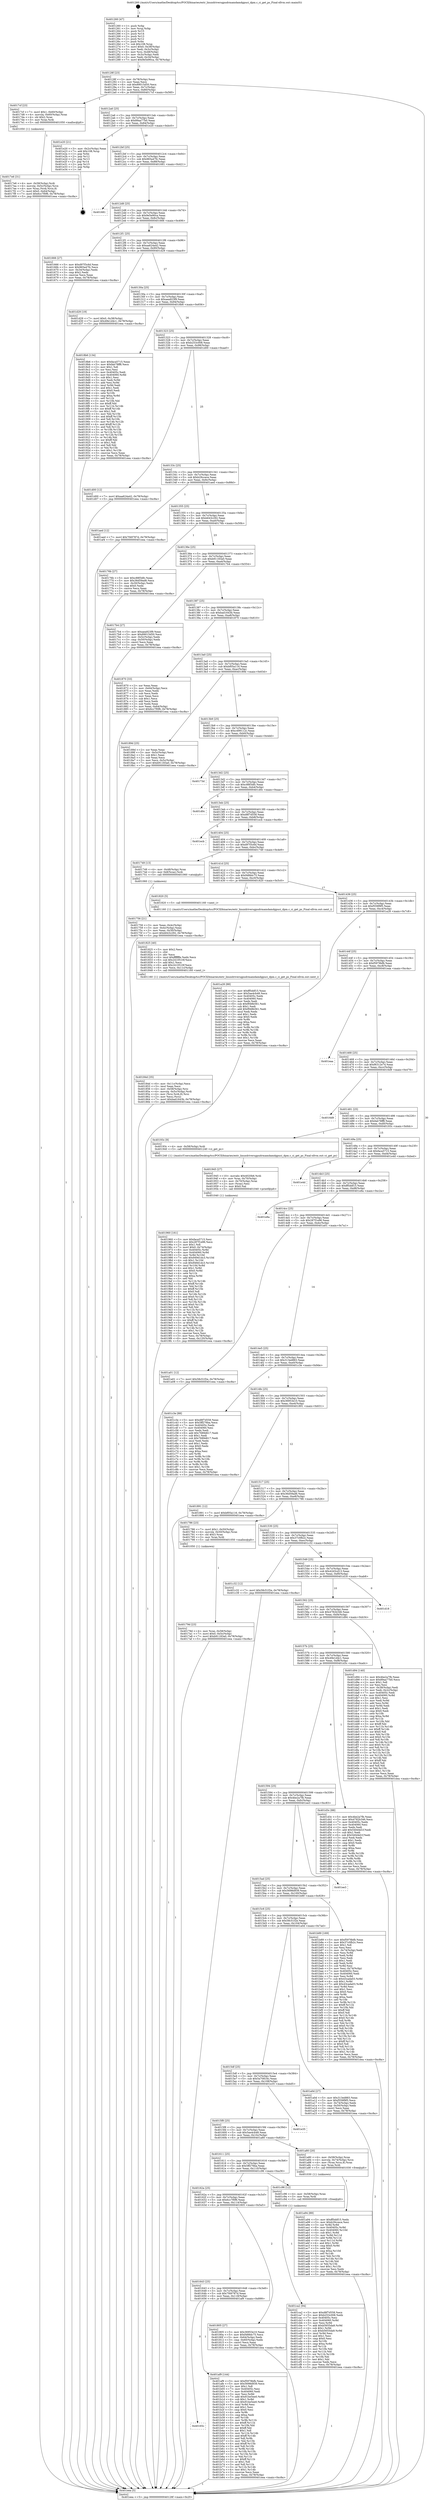 digraph "0x401260" {
  label = "0x401260 (/mnt/c/Users/mathe/Desktop/tcc/POCII/binaries/extr_linuxdriversgpudrmamdamdgpuci_dpm.c_ci_get_ps_Final-ollvm.out::main(0))"
  labelloc = "t"
  node[shape=record]

  Entry [label="",width=0.3,height=0.3,shape=circle,fillcolor=black,style=filled]
  "0x40128f" [label="{
     0x40128f [23]\l
     | [instrs]\l
     &nbsp;&nbsp;0x40128f \<+3\>: mov -0x78(%rbp),%eax\l
     &nbsp;&nbsp;0x401292 \<+2\>: mov %eax,%ecx\l
     &nbsp;&nbsp;0x401294 \<+6\>: sub $0x89015d50,%ecx\l
     &nbsp;&nbsp;0x40129a \<+3\>: mov %eax,-0x7c(%rbp)\l
     &nbsp;&nbsp;0x40129d \<+3\>: mov %ecx,-0x80(%rbp)\l
     &nbsp;&nbsp;0x4012a0 \<+6\>: je 00000000004017cf \<main+0x56f\>\l
  }"]
  "0x4017cf" [label="{
     0x4017cf [23]\l
     | [instrs]\l
     &nbsp;&nbsp;0x4017cf \<+7\>: movl $0x1,-0x60(%rbp)\l
     &nbsp;&nbsp;0x4017d6 \<+4\>: movslq -0x60(%rbp),%rax\l
     &nbsp;&nbsp;0x4017da \<+4\>: shl $0x2,%rax\l
     &nbsp;&nbsp;0x4017de \<+3\>: mov %rax,%rdi\l
     &nbsp;&nbsp;0x4017e1 \<+5\>: call 0000000000401050 \<malloc@plt\>\l
     | [calls]\l
     &nbsp;&nbsp;0x401050 \{1\} (unknown)\l
  }"]
  "0x4012a6" [label="{
     0x4012a6 [25]\l
     | [instrs]\l
     &nbsp;&nbsp;0x4012a6 \<+5\>: jmp 00000000004012ab \<main+0x4b\>\l
     &nbsp;&nbsp;0x4012ab \<+3\>: mov -0x7c(%rbp),%eax\l
     &nbsp;&nbsp;0x4012ae \<+5\>: sub $0x89aa77b0,%eax\l
     &nbsp;&nbsp;0x4012b3 \<+6\>: mov %eax,-0x84(%rbp)\l
     &nbsp;&nbsp;0x4012b9 \<+6\>: je 0000000000401e20 \<main+0xbc0\>\l
  }"]
  Exit [label="",width=0.3,height=0.3,shape=circle,fillcolor=black,style=filled,peripheries=2]
  "0x401e20" [label="{
     0x401e20 [21]\l
     | [instrs]\l
     &nbsp;&nbsp;0x401e20 \<+3\>: mov -0x2c(%rbp),%eax\l
     &nbsp;&nbsp;0x401e23 \<+7\>: add $0x108,%rsp\l
     &nbsp;&nbsp;0x401e2a \<+1\>: pop %rbx\l
     &nbsp;&nbsp;0x401e2b \<+2\>: pop %r12\l
     &nbsp;&nbsp;0x401e2d \<+2\>: pop %r13\l
     &nbsp;&nbsp;0x401e2f \<+2\>: pop %r14\l
     &nbsp;&nbsp;0x401e31 \<+2\>: pop %r15\l
     &nbsp;&nbsp;0x401e33 \<+1\>: pop %rbp\l
     &nbsp;&nbsp;0x401e34 \<+1\>: ret\l
  }"]
  "0x4012bf" [label="{
     0x4012bf [25]\l
     | [instrs]\l
     &nbsp;&nbsp;0x4012bf \<+5\>: jmp 00000000004012c4 \<main+0x64\>\l
     &nbsp;&nbsp;0x4012c4 \<+3\>: mov -0x7c(%rbp),%eax\l
     &nbsp;&nbsp;0x4012c7 \<+5\>: sub $0x965a47fc,%eax\l
     &nbsp;&nbsp;0x4012cc \<+6\>: mov %eax,-0x88(%rbp)\l
     &nbsp;&nbsp;0x4012d2 \<+6\>: je 0000000000401681 \<main+0x421\>\l
  }"]
  "0x401ca2" [label="{
     0x401ca2 [94]\l
     | [instrs]\l
     &nbsp;&nbsp;0x401ca2 \<+5\>: mov $0xd8f7d558,%ecx\l
     &nbsp;&nbsp;0x401ca7 \<+5\>: mov $0xb253c008,%edx\l
     &nbsp;&nbsp;0x401cac \<+7\>: mov 0x40405c,%esi\l
     &nbsp;&nbsp;0x401cb3 \<+8\>: mov 0x404060,%r8d\l
     &nbsp;&nbsp;0x401cbb \<+3\>: mov %esi,%r9d\l
     &nbsp;&nbsp;0x401cbe \<+7\>: add $0xb5655da9,%r9d\l
     &nbsp;&nbsp;0x401cc5 \<+4\>: sub $0x1,%r9d\l
     &nbsp;&nbsp;0x401cc9 \<+7\>: sub $0xb5655da9,%r9d\l
     &nbsp;&nbsp;0x401cd0 \<+4\>: imul %r9d,%esi\l
     &nbsp;&nbsp;0x401cd4 \<+3\>: and $0x1,%esi\l
     &nbsp;&nbsp;0x401cd7 \<+3\>: cmp $0x0,%esi\l
     &nbsp;&nbsp;0x401cda \<+4\>: sete %r10b\l
     &nbsp;&nbsp;0x401cde \<+4\>: cmp $0xa,%r8d\l
     &nbsp;&nbsp;0x401ce2 \<+4\>: setl %r11b\l
     &nbsp;&nbsp;0x401ce6 \<+3\>: mov %r10b,%bl\l
     &nbsp;&nbsp;0x401ce9 \<+3\>: and %r11b,%bl\l
     &nbsp;&nbsp;0x401cec \<+3\>: xor %r11b,%r10b\l
     &nbsp;&nbsp;0x401cef \<+3\>: or %r10b,%bl\l
     &nbsp;&nbsp;0x401cf2 \<+3\>: test $0x1,%bl\l
     &nbsp;&nbsp;0x401cf5 \<+3\>: cmovne %edx,%ecx\l
     &nbsp;&nbsp;0x401cf8 \<+3\>: mov %ecx,-0x78(%rbp)\l
     &nbsp;&nbsp;0x401cfb \<+5\>: jmp 0000000000401eea \<main+0xc8a\>\l
  }"]
  "0x401681" [label="{
     0x401681\l
  }", style=dashed]
  "0x4012d8" [label="{
     0x4012d8 [25]\l
     | [instrs]\l
     &nbsp;&nbsp;0x4012d8 \<+5\>: jmp 00000000004012dd \<main+0x7d\>\l
     &nbsp;&nbsp;0x4012dd \<+3\>: mov -0x7c(%rbp),%eax\l
     &nbsp;&nbsp;0x4012e0 \<+5\>: sub $0x9e5e90ca,%eax\l
     &nbsp;&nbsp;0x4012e5 \<+6\>: mov %eax,-0x8c(%rbp)\l
     &nbsp;&nbsp;0x4012eb \<+6\>: je 0000000000401666 \<main+0x406\>\l
  }"]
  "0x40165c" [label="{
     0x40165c\l
  }", style=dashed]
  "0x401666" [label="{
     0x401666 [27]\l
     | [instrs]\l
     &nbsp;&nbsp;0x401666 \<+5\>: mov $0xd97f3c6d,%eax\l
     &nbsp;&nbsp;0x40166b \<+5\>: mov $0x965a47fc,%ecx\l
     &nbsp;&nbsp;0x401670 \<+3\>: mov -0x34(%rbp),%edx\l
     &nbsp;&nbsp;0x401673 \<+3\>: cmp $0x2,%edx\l
     &nbsp;&nbsp;0x401676 \<+3\>: cmovne %ecx,%eax\l
     &nbsp;&nbsp;0x401679 \<+3\>: mov %eax,-0x78(%rbp)\l
     &nbsp;&nbsp;0x40167c \<+5\>: jmp 0000000000401eea \<main+0xc8a\>\l
  }"]
  "0x4012f1" [label="{
     0x4012f1 [25]\l
     | [instrs]\l
     &nbsp;&nbsp;0x4012f1 \<+5\>: jmp 00000000004012f6 \<main+0x96\>\l
     &nbsp;&nbsp;0x4012f6 \<+3\>: mov -0x7c(%rbp),%eax\l
     &nbsp;&nbsp;0x4012f9 \<+5\>: sub $0xaa624a42,%eax\l
     &nbsp;&nbsp;0x4012fe \<+6\>: mov %eax,-0x90(%rbp)\l
     &nbsp;&nbsp;0x401304 \<+6\>: je 0000000000401d29 \<main+0xac9\>\l
  }"]
  "0x401eea" [label="{
     0x401eea [5]\l
     | [instrs]\l
     &nbsp;&nbsp;0x401eea \<+5\>: jmp 000000000040128f \<main+0x2f\>\l
  }"]
  "0x401260" [label="{
     0x401260 [47]\l
     | [instrs]\l
     &nbsp;&nbsp;0x401260 \<+1\>: push %rbp\l
     &nbsp;&nbsp;0x401261 \<+3\>: mov %rsp,%rbp\l
     &nbsp;&nbsp;0x401264 \<+2\>: push %r15\l
     &nbsp;&nbsp;0x401266 \<+2\>: push %r14\l
     &nbsp;&nbsp;0x401268 \<+2\>: push %r13\l
     &nbsp;&nbsp;0x40126a \<+2\>: push %r12\l
     &nbsp;&nbsp;0x40126c \<+1\>: push %rbx\l
     &nbsp;&nbsp;0x40126d \<+7\>: sub $0x108,%rsp\l
     &nbsp;&nbsp;0x401274 \<+7\>: movl $0x0,-0x38(%rbp)\l
     &nbsp;&nbsp;0x40127b \<+3\>: mov %edi,-0x3c(%rbp)\l
     &nbsp;&nbsp;0x40127e \<+4\>: mov %rsi,-0x48(%rbp)\l
     &nbsp;&nbsp;0x401282 \<+3\>: mov -0x3c(%rbp),%edi\l
     &nbsp;&nbsp;0x401285 \<+3\>: mov %edi,-0x34(%rbp)\l
     &nbsp;&nbsp;0x401288 \<+7\>: movl $0x9e5e90ca,-0x78(%rbp)\l
  }"]
  "0x401af9" [label="{
     0x401af9 [144]\l
     | [instrs]\l
     &nbsp;&nbsp;0x401af9 \<+5\>: mov $0xf5978bfb,%eax\l
     &nbsp;&nbsp;0x401afe \<+5\>: mov $0x5698d939,%ecx\l
     &nbsp;&nbsp;0x401b03 \<+2\>: mov $0x1,%dl\l
     &nbsp;&nbsp;0x401b05 \<+7\>: mov 0x40405c,%esi\l
     &nbsp;&nbsp;0x401b0c \<+7\>: mov 0x404060,%edi\l
     &nbsp;&nbsp;0x401b13 \<+3\>: mov %esi,%r8d\l
     &nbsp;&nbsp;0x401b16 \<+7\>: add $0x91be5ee0,%r8d\l
     &nbsp;&nbsp;0x401b1d \<+4\>: sub $0x1,%r8d\l
     &nbsp;&nbsp;0x401b21 \<+7\>: sub $0x91be5ee0,%r8d\l
     &nbsp;&nbsp;0x401b28 \<+4\>: imul %r8d,%esi\l
     &nbsp;&nbsp;0x401b2c \<+3\>: and $0x1,%esi\l
     &nbsp;&nbsp;0x401b2f \<+3\>: cmp $0x0,%esi\l
     &nbsp;&nbsp;0x401b32 \<+4\>: sete %r9b\l
     &nbsp;&nbsp;0x401b36 \<+3\>: cmp $0xa,%edi\l
     &nbsp;&nbsp;0x401b39 \<+4\>: setl %r10b\l
     &nbsp;&nbsp;0x401b3d \<+3\>: mov %r9b,%r11b\l
     &nbsp;&nbsp;0x401b40 \<+4\>: xor $0xff,%r11b\l
     &nbsp;&nbsp;0x401b44 \<+3\>: mov %r10b,%bl\l
     &nbsp;&nbsp;0x401b47 \<+3\>: xor $0xff,%bl\l
     &nbsp;&nbsp;0x401b4a \<+3\>: xor $0x1,%dl\l
     &nbsp;&nbsp;0x401b4d \<+3\>: mov %r11b,%r14b\l
     &nbsp;&nbsp;0x401b50 \<+4\>: and $0xff,%r14b\l
     &nbsp;&nbsp;0x401b54 \<+3\>: and %dl,%r9b\l
     &nbsp;&nbsp;0x401b57 \<+3\>: mov %bl,%r15b\l
     &nbsp;&nbsp;0x401b5a \<+4\>: and $0xff,%r15b\l
     &nbsp;&nbsp;0x401b5e \<+3\>: and %dl,%r10b\l
     &nbsp;&nbsp;0x401b61 \<+3\>: or %r9b,%r14b\l
     &nbsp;&nbsp;0x401b64 \<+3\>: or %r10b,%r15b\l
     &nbsp;&nbsp;0x401b67 \<+3\>: xor %r15b,%r14b\l
     &nbsp;&nbsp;0x401b6a \<+3\>: or %bl,%r11b\l
     &nbsp;&nbsp;0x401b6d \<+4\>: xor $0xff,%r11b\l
     &nbsp;&nbsp;0x401b71 \<+3\>: or $0x1,%dl\l
     &nbsp;&nbsp;0x401b74 \<+3\>: and %dl,%r11b\l
     &nbsp;&nbsp;0x401b77 \<+3\>: or %r11b,%r14b\l
     &nbsp;&nbsp;0x401b7a \<+4\>: test $0x1,%r14b\l
     &nbsp;&nbsp;0x401b7e \<+3\>: cmovne %ecx,%eax\l
     &nbsp;&nbsp;0x401b81 \<+3\>: mov %eax,-0x78(%rbp)\l
     &nbsp;&nbsp;0x401b84 \<+5\>: jmp 0000000000401eea \<main+0xc8a\>\l
  }"]
  "0x401d29" [label="{
     0x401d29 [19]\l
     | [instrs]\l
     &nbsp;&nbsp;0x401d29 \<+7\>: movl $0x0,-0x38(%rbp)\l
     &nbsp;&nbsp;0x401d30 \<+7\>: movl $0x49e1d4c1,-0x78(%rbp)\l
     &nbsp;&nbsp;0x401d37 \<+5\>: jmp 0000000000401eea \<main+0xc8a\>\l
  }"]
  "0x40130a" [label="{
     0x40130a [25]\l
     | [instrs]\l
     &nbsp;&nbsp;0x40130a \<+5\>: jmp 000000000040130f \<main+0xaf\>\l
     &nbsp;&nbsp;0x40130f \<+3\>: mov -0x7c(%rbp),%eax\l
     &nbsp;&nbsp;0x401312 \<+5\>: sub $0xaea923f9,%eax\l
     &nbsp;&nbsp;0x401317 \<+6\>: mov %eax,-0x94(%rbp)\l
     &nbsp;&nbsp;0x40131d \<+6\>: je 00000000004018b6 \<main+0x656\>\l
  }"]
  "0x401a94" [label="{
     0x401a94 [89]\l
     | [instrs]\l
     &nbsp;&nbsp;0x401a94 \<+5\>: mov $0xff5ddf15,%edx\l
     &nbsp;&nbsp;0x401a99 \<+5\>: mov $0xb29ccece,%esi\l
     &nbsp;&nbsp;0x401a9e \<+3\>: xor %r8d,%r8d\l
     &nbsp;&nbsp;0x401aa1 \<+8\>: mov 0x40405c,%r9d\l
     &nbsp;&nbsp;0x401aa9 \<+8\>: mov 0x404060,%r10d\l
     &nbsp;&nbsp;0x401ab1 \<+4\>: sub $0x1,%r8d\l
     &nbsp;&nbsp;0x401ab5 \<+3\>: mov %r9d,%r11d\l
     &nbsp;&nbsp;0x401ab8 \<+3\>: add %r8d,%r11d\l
     &nbsp;&nbsp;0x401abb \<+4\>: imul %r11d,%r9d\l
     &nbsp;&nbsp;0x401abf \<+4\>: and $0x1,%r9d\l
     &nbsp;&nbsp;0x401ac3 \<+4\>: cmp $0x0,%r9d\l
     &nbsp;&nbsp;0x401ac7 \<+3\>: sete %bl\l
     &nbsp;&nbsp;0x401aca \<+4\>: cmp $0xa,%r10d\l
     &nbsp;&nbsp;0x401ace \<+4\>: setl %r14b\l
     &nbsp;&nbsp;0x401ad2 \<+3\>: mov %bl,%r15b\l
     &nbsp;&nbsp;0x401ad5 \<+3\>: and %r14b,%r15b\l
     &nbsp;&nbsp;0x401ad8 \<+3\>: xor %r14b,%bl\l
     &nbsp;&nbsp;0x401adb \<+3\>: or %bl,%r15b\l
     &nbsp;&nbsp;0x401ade \<+4\>: test $0x1,%r15b\l
     &nbsp;&nbsp;0x401ae2 \<+3\>: cmovne %esi,%edx\l
     &nbsp;&nbsp;0x401ae5 \<+3\>: mov %edx,-0x78(%rbp)\l
     &nbsp;&nbsp;0x401ae8 \<+5\>: jmp 0000000000401eea \<main+0xc8a\>\l
  }"]
  "0x4018b6" [label="{
     0x4018b6 [134]\l
     | [instrs]\l
     &nbsp;&nbsp;0x4018b6 \<+5\>: mov $0xfaca5715,%eax\l
     &nbsp;&nbsp;0x4018bb \<+5\>: mov $0xfab78ff8,%ecx\l
     &nbsp;&nbsp;0x4018c0 \<+2\>: mov $0x1,%dl\l
     &nbsp;&nbsp;0x4018c2 \<+2\>: xor %esi,%esi\l
     &nbsp;&nbsp;0x4018c4 \<+7\>: mov 0x40405c,%edi\l
     &nbsp;&nbsp;0x4018cb \<+8\>: mov 0x404060,%r8d\l
     &nbsp;&nbsp;0x4018d3 \<+3\>: sub $0x1,%esi\l
     &nbsp;&nbsp;0x4018d6 \<+3\>: mov %edi,%r9d\l
     &nbsp;&nbsp;0x4018d9 \<+3\>: add %esi,%r9d\l
     &nbsp;&nbsp;0x4018dc \<+4\>: imul %r9d,%edi\l
     &nbsp;&nbsp;0x4018e0 \<+3\>: and $0x1,%edi\l
     &nbsp;&nbsp;0x4018e3 \<+3\>: cmp $0x0,%edi\l
     &nbsp;&nbsp;0x4018e6 \<+4\>: sete %r10b\l
     &nbsp;&nbsp;0x4018ea \<+4\>: cmp $0xa,%r8d\l
     &nbsp;&nbsp;0x4018ee \<+4\>: setl %r11b\l
     &nbsp;&nbsp;0x4018f2 \<+3\>: mov %r10b,%bl\l
     &nbsp;&nbsp;0x4018f5 \<+3\>: xor $0xff,%bl\l
     &nbsp;&nbsp;0x4018f8 \<+3\>: mov %r11b,%r14b\l
     &nbsp;&nbsp;0x4018fb \<+4\>: xor $0xff,%r14b\l
     &nbsp;&nbsp;0x4018ff \<+3\>: xor $0x1,%dl\l
     &nbsp;&nbsp;0x401902 \<+3\>: mov %bl,%r15b\l
     &nbsp;&nbsp;0x401905 \<+4\>: and $0xff,%r15b\l
     &nbsp;&nbsp;0x401909 \<+3\>: and %dl,%r10b\l
     &nbsp;&nbsp;0x40190c \<+3\>: mov %r14b,%r12b\l
     &nbsp;&nbsp;0x40190f \<+4\>: and $0xff,%r12b\l
     &nbsp;&nbsp;0x401913 \<+3\>: and %dl,%r11b\l
     &nbsp;&nbsp;0x401916 \<+3\>: or %r10b,%r15b\l
     &nbsp;&nbsp;0x401919 \<+3\>: or %r11b,%r12b\l
     &nbsp;&nbsp;0x40191c \<+3\>: xor %r12b,%r15b\l
     &nbsp;&nbsp;0x40191f \<+3\>: or %r14b,%bl\l
     &nbsp;&nbsp;0x401922 \<+3\>: xor $0xff,%bl\l
     &nbsp;&nbsp;0x401925 \<+3\>: or $0x1,%dl\l
     &nbsp;&nbsp;0x401928 \<+2\>: and %dl,%bl\l
     &nbsp;&nbsp;0x40192a \<+3\>: or %bl,%r15b\l
     &nbsp;&nbsp;0x40192d \<+4\>: test $0x1,%r15b\l
     &nbsp;&nbsp;0x401931 \<+3\>: cmovne %ecx,%eax\l
     &nbsp;&nbsp;0x401934 \<+3\>: mov %eax,-0x78(%rbp)\l
     &nbsp;&nbsp;0x401937 \<+5\>: jmp 0000000000401eea \<main+0xc8a\>\l
  }"]
  "0x401323" [label="{
     0x401323 [25]\l
     | [instrs]\l
     &nbsp;&nbsp;0x401323 \<+5\>: jmp 0000000000401328 \<main+0xc8\>\l
     &nbsp;&nbsp;0x401328 \<+3\>: mov -0x7c(%rbp),%eax\l
     &nbsp;&nbsp;0x40132b \<+5\>: sub $0xb253c008,%eax\l
     &nbsp;&nbsp;0x401330 \<+6\>: mov %eax,-0x98(%rbp)\l
     &nbsp;&nbsp;0x401336 \<+6\>: je 0000000000401d00 \<main+0xaa0\>\l
  }"]
  "0x401960" [label="{
     0x401960 [161]\l
     | [instrs]\l
     &nbsp;&nbsp;0x401960 \<+5\>: mov $0xfaca5715,%esi\l
     &nbsp;&nbsp;0x401965 \<+5\>: mov $0x287f1e96,%ecx\l
     &nbsp;&nbsp;0x40196a \<+2\>: mov $0x1,%dl\l
     &nbsp;&nbsp;0x40196c \<+7\>: movl $0x0,-0x74(%rbp)\l
     &nbsp;&nbsp;0x401973 \<+8\>: mov 0x40405c,%r8d\l
     &nbsp;&nbsp;0x40197b \<+8\>: mov 0x404060,%r9d\l
     &nbsp;&nbsp;0x401983 \<+3\>: mov %r8d,%r10d\l
     &nbsp;&nbsp;0x401986 \<+7\>: add $0x949d1dc3,%r10d\l
     &nbsp;&nbsp;0x40198d \<+4\>: sub $0x1,%r10d\l
     &nbsp;&nbsp;0x401991 \<+7\>: sub $0x949d1dc3,%r10d\l
     &nbsp;&nbsp;0x401998 \<+4\>: imul %r10d,%r8d\l
     &nbsp;&nbsp;0x40199c \<+4\>: and $0x1,%r8d\l
     &nbsp;&nbsp;0x4019a0 \<+4\>: cmp $0x0,%r8d\l
     &nbsp;&nbsp;0x4019a4 \<+4\>: sete %r11b\l
     &nbsp;&nbsp;0x4019a8 \<+4\>: cmp $0xa,%r9d\l
     &nbsp;&nbsp;0x4019ac \<+3\>: setl %bl\l
     &nbsp;&nbsp;0x4019af \<+3\>: mov %r11b,%r14b\l
     &nbsp;&nbsp;0x4019b2 \<+4\>: xor $0xff,%r14b\l
     &nbsp;&nbsp;0x4019b6 \<+3\>: mov %bl,%r15b\l
     &nbsp;&nbsp;0x4019b9 \<+4\>: xor $0xff,%r15b\l
     &nbsp;&nbsp;0x4019bd \<+3\>: xor $0x0,%dl\l
     &nbsp;&nbsp;0x4019c0 \<+3\>: mov %r14b,%r12b\l
     &nbsp;&nbsp;0x4019c3 \<+4\>: and $0x0,%r12b\l
     &nbsp;&nbsp;0x4019c7 \<+3\>: and %dl,%r11b\l
     &nbsp;&nbsp;0x4019ca \<+3\>: mov %r15b,%r13b\l
     &nbsp;&nbsp;0x4019cd \<+4\>: and $0x0,%r13b\l
     &nbsp;&nbsp;0x4019d1 \<+2\>: and %dl,%bl\l
     &nbsp;&nbsp;0x4019d3 \<+3\>: or %r11b,%r12b\l
     &nbsp;&nbsp;0x4019d6 \<+3\>: or %bl,%r13b\l
     &nbsp;&nbsp;0x4019d9 \<+3\>: xor %r13b,%r12b\l
     &nbsp;&nbsp;0x4019dc \<+3\>: or %r15b,%r14b\l
     &nbsp;&nbsp;0x4019df \<+4\>: xor $0xff,%r14b\l
     &nbsp;&nbsp;0x4019e3 \<+3\>: or $0x0,%dl\l
     &nbsp;&nbsp;0x4019e6 \<+3\>: and %dl,%r14b\l
     &nbsp;&nbsp;0x4019e9 \<+3\>: or %r14b,%r12b\l
     &nbsp;&nbsp;0x4019ec \<+4\>: test $0x1,%r12b\l
     &nbsp;&nbsp;0x4019f0 \<+3\>: cmovne %ecx,%esi\l
     &nbsp;&nbsp;0x4019f3 \<+3\>: mov %esi,-0x78(%rbp)\l
     &nbsp;&nbsp;0x4019f6 \<+6\>: mov %eax,-0x120(%rbp)\l
     &nbsp;&nbsp;0x4019fc \<+5\>: jmp 0000000000401eea \<main+0xc8a\>\l
  }"]
  "0x401d00" [label="{
     0x401d00 [12]\l
     | [instrs]\l
     &nbsp;&nbsp;0x401d00 \<+7\>: movl $0xaa624a42,-0x78(%rbp)\l
     &nbsp;&nbsp;0x401d07 \<+5\>: jmp 0000000000401eea \<main+0xc8a\>\l
  }"]
  "0x40133c" [label="{
     0x40133c [25]\l
     | [instrs]\l
     &nbsp;&nbsp;0x40133c \<+5\>: jmp 0000000000401341 \<main+0xe1\>\l
     &nbsp;&nbsp;0x401341 \<+3\>: mov -0x7c(%rbp),%eax\l
     &nbsp;&nbsp;0x401344 \<+5\>: sub $0xb29ccece,%eax\l
     &nbsp;&nbsp;0x401349 \<+6\>: mov %eax,-0x9c(%rbp)\l
     &nbsp;&nbsp;0x40134f \<+6\>: je 0000000000401aed \<main+0x88d\>\l
  }"]
  "0x401945" [label="{
     0x401945 [27]\l
     | [instrs]\l
     &nbsp;&nbsp;0x401945 \<+10\>: movabs $0x4020b6,%rdi\l
     &nbsp;&nbsp;0x40194f \<+4\>: mov %rax,-0x70(%rbp)\l
     &nbsp;&nbsp;0x401953 \<+4\>: mov -0x70(%rbp),%rax\l
     &nbsp;&nbsp;0x401957 \<+2\>: mov (%rax),%esi\l
     &nbsp;&nbsp;0x401959 \<+2\>: mov $0x0,%al\l
     &nbsp;&nbsp;0x40195b \<+5\>: call 0000000000401040 \<printf@plt\>\l
     | [calls]\l
     &nbsp;&nbsp;0x401040 \{1\} (unknown)\l
  }"]
  "0x401aed" [label="{
     0x401aed [12]\l
     | [instrs]\l
     &nbsp;&nbsp;0x401aed \<+7\>: movl $0x7f49787d,-0x78(%rbp)\l
     &nbsp;&nbsp;0x401af4 \<+5\>: jmp 0000000000401eea \<main+0xc8a\>\l
  }"]
  "0x401355" [label="{
     0x401355 [25]\l
     | [instrs]\l
     &nbsp;&nbsp;0x401355 \<+5\>: jmp 000000000040135a \<main+0xfa\>\l
     &nbsp;&nbsp;0x40135a \<+3\>: mov -0x7c(%rbp),%eax\l
     &nbsp;&nbsp;0x40135d \<+5\>: sub $0xb643c292,%eax\l
     &nbsp;&nbsp;0x401362 \<+6\>: mov %eax,-0xa0(%rbp)\l
     &nbsp;&nbsp;0x401368 \<+6\>: je 000000000040176b \<main+0x50b\>\l
  }"]
  "0x40184d" [label="{
     0x40184d [35]\l
     | [instrs]\l
     &nbsp;&nbsp;0x40184d \<+6\>: mov -0x11c(%rbp),%ecx\l
     &nbsp;&nbsp;0x401853 \<+3\>: imul %eax,%ecx\l
     &nbsp;&nbsp;0x401856 \<+4\>: mov -0x58(%rbp),%rsi\l
     &nbsp;&nbsp;0x40185a \<+4\>: movslq -0x5c(%rbp),%rdi\l
     &nbsp;&nbsp;0x40185e \<+4\>: mov (%rsi,%rdi,8),%rsi\l
     &nbsp;&nbsp;0x401862 \<+2\>: mov %ecx,(%rsi)\l
     &nbsp;&nbsp;0x401864 \<+7\>: movl $0xbad1643b,-0x78(%rbp)\l
     &nbsp;&nbsp;0x40186b \<+5\>: jmp 0000000000401eea \<main+0xc8a\>\l
  }"]
  "0x40176b" [label="{
     0x40176b [27]\l
     | [instrs]\l
     &nbsp;&nbsp;0x40176b \<+5\>: mov $0xc88f3dfc,%eax\l
     &nbsp;&nbsp;0x401770 \<+5\>: mov $0x36d59ad6,%ecx\l
     &nbsp;&nbsp;0x401775 \<+3\>: mov -0x30(%rbp),%edx\l
     &nbsp;&nbsp;0x401778 \<+3\>: cmp $0x0,%edx\l
     &nbsp;&nbsp;0x40177b \<+3\>: cmove %ecx,%eax\l
     &nbsp;&nbsp;0x40177e \<+3\>: mov %eax,-0x78(%rbp)\l
     &nbsp;&nbsp;0x401781 \<+5\>: jmp 0000000000401eea \<main+0xc8a\>\l
  }"]
  "0x40136e" [label="{
     0x40136e [25]\l
     | [instrs]\l
     &nbsp;&nbsp;0x40136e \<+5\>: jmp 0000000000401373 \<main+0x113\>\l
     &nbsp;&nbsp;0x401373 \<+3\>: mov -0x7c(%rbp),%eax\l
     &nbsp;&nbsp;0x401376 \<+5\>: sub $0xb91183a0,%eax\l
     &nbsp;&nbsp;0x40137b \<+6\>: mov %eax,-0xa4(%rbp)\l
     &nbsp;&nbsp;0x401381 \<+6\>: je 00000000004017b4 \<main+0x554\>\l
  }"]
  "0x401825" [label="{
     0x401825 [40]\l
     | [instrs]\l
     &nbsp;&nbsp;0x401825 \<+5\>: mov $0x2,%ecx\l
     &nbsp;&nbsp;0x40182a \<+1\>: cltd\l
     &nbsp;&nbsp;0x40182b \<+2\>: idiv %ecx\l
     &nbsp;&nbsp;0x40182d \<+6\>: imul $0xfffffffe,%edx,%ecx\l
     &nbsp;&nbsp;0x401833 \<+6\>: sub $0x2410510f,%ecx\l
     &nbsp;&nbsp;0x401839 \<+3\>: add $0x1,%ecx\l
     &nbsp;&nbsp;0x40183c \<+6\>: add $0x2410510f,%ecx\l
     &nbsp;&nbsp;0x401842 \<+6\>: mov %ecx,-0x11c(%rbp)\l
     &nbsp;&nbsp;0x401848 \<+5\>: call 0000000000401160 \<next_i\>\l
     | [calls]\l
     &nbsp;&nbsp;0x401160 \{1\} (/mnt/c/Users/mathe/Desktop/tcc/POCII/binaries/extr_linuxdriversgpudrmamdamdgpuci_dpm.c_ci_get_ps_Final-ollvm.out::next_i)\l
  }"]
  "0x4017b4" [label="{
     0x4017b4 [27]\l
     | [instrs]\l
     &nbsp;&nbsp;0x4017b4 \<+5\>: mov $0xaea923f9,%eax\l
     &nbsp;&nbsp;0x4017b9 \<+5\>: mov $0x89015d50,%ecx\l
     &nbsp;&nbsp;0x4017be \<+3\>: mov -0x5c(%rbp),%edx\l
     &nbsp;&nbsp;0x4017c1 \<+3\>: cmp -0x50(%rbp),%edx\l
     &nbsp;&nbsp;0x4017c4 \<+3\>: cmovl %ecx,%eax\l
     &nbsp;&nbsp;0x4017c7 \<+3\>: mov %eax,-0x78(%rbp)\l
     &nbsp;&nbsp;0x4017ca \<+5\>: jmp 0000000000401eea \<main+0xc8a\>\l
  }"]
  "0x401387" [label="{
     0x401387 [25]\l
     | [instrs]\l
     &nbsp;&nbsp;0x401387 \<+5\>: jmp 000000000040138c \<main+0x12c\>\l
     &nbsp;&nbsp;0x40138c \<+3\>: mov -0x7c(%rbp),%eax\l
     &nbsp;&nbsp;0x40138f \<+5\>: sub $0xbad1643b,%eax\l
     &nbsp;&nbsp;0x401394 \<+6\>: mov %eax,-0xa8(%rbp)\l
     &nbsp;&nbsp;0x40139a \<+6\>: je 0000000000401870 \<main+0x610\>\l
  }"]
  "0x401643" [label="{
     0x401643 [25]\l
     | [instrs]\l
     &nbsp;&nbsp;0x401643 \<+5\>: jmp 0000000000401648 \<main+0x3e8\>\l
     &nbsp;&nbsp;0x401648 \<+3\>: mov -0x7c(%rbp),%eax\l
     &nbsp;&nbsp;0x40164b \<+5\>: sub $0x7f49787d,%eax\l
     &nbsp;&nbsp;0x401650 \<+6\>: mov %eax,-0x118(%rbp)\l
     &nbsp;&nbsp;0x401656 \<+6\>: je 0000000000401af9 \<main+0x899\>\l
  }"]
  "0x401870" [label="{
     0x401870 [33]\l
     | [instrs]\l
     &nbsp;&nbsp;0x401870 \<+2\>: xor %eax,%eax\l
     &nbsp;&nbsp;0x401872 \<+3\>: mov -0x64(%rbp),%ecx\l
     &nbsp;&nbsp;0x401875 \<+2\>: mov %eax,%edx\l
     &nbsp;&nbsp;0x401877 \<+2\>: sub %ecx,%edx\l
     &nbsp;&nbsp;0x401879 \<+2\>: mov %eax,%ecx\l
     &nbsp;&nbsp;0x40187b \<+3\>: sub $0x1,%ecx\l
     &nbsp;&nbsp;0x40187e \<+2\>: add %ecx,%edx\l
     &nbsp;&nbsp;0x401880 \<+2\>: sub %edx,%eax\l
     &nbsp;&nbsp;0x401882 \<+3\>: mov %eax,-0x64(%rbp)\l
     &nbsp;&nbsp;0x401885 \<+7\>: movl $0x6cc7f0f6,-0x78(%rbp)\l
     &nbsp;&nbsp;0x40188c \<+5\>: jmp 0000000000401eea \<main+0xc8a\>\l
  }"]
  "0x4013a0" [label="{
     0x4013a0 [25]\l
     | [instrs]\l
     &nbsp;&nbsp;0x4013a0 \<+5\>: jmp 00000000004013a5 \<main+0x145\>\l
     &nbsp;&nbsp;0x4013a5 \<+3\>: mov -0x7c(%rbp),%eax\l
     &nbsp;&nbsp;0x4013a8 \<+5\>: sub $0xbf05a116,%eax\l
     &nbsp;&nbsp;0x4013ad \<+6\>: mov %eax,-0xac(%rbp)\l
     &nbsp;&nbsp;0x4013b3 \<+6\>: je 000000000040189d \<main+0x63d\>\l
  }"]
  "0x401805" [label="{
     0x401805 [27]\l
     | [instrs]\l
     &nbsp;&nbsp;0x401805 \<+5\>: mov $0x36953e10,%eax\l
     &nbsp;&nbsp;0x40180a \<+5\>: mov $0xf488dc75,%ecx\l
     &nbsp;&nbsp;0x40180f \<+3\>: mov -0x64(%rbp),%edx\l
     &nbsp;&nbsp;0x401812 \<+3\>: cmp -0x60(%rbp),%edx\l
     &nbsp;&nbsp;0x401815 \<+3\>: cmovl %ecx,%eax\l
     &nbsp;&nbsp;0x401818 \<+3\>: mov %eax,-0x78(%rbp)\l
     &nbsp;&nbsp;0x40181b \<+5\>: jmp 0000000000401eea \<main+0xc8a\>\l
  }"]
  "0x40189d" [label="{
     0x40189d [25]\l
     | [instrs]\l
     &nbsp;&nbsp;0x40189d \<+2\>: xor %eax,%eax\l
     &nbsp;&nbsp;0x40189f \<+3\>: mov -0x5c(%rbp),%ecx\l
     &nbsp;&nbsp;0x4018a2 \<+3\>: sub $0x1,%eax\l
     &nbsp;&nbsp;0x4018a5 \<+2\>: sub %eax,%ecx\l
     &nbsp;&nbsp;0x4018a7 \<+3\>: mov %ecx,-0x5c(%rbp)\l
     &nbsp;&nbsp;0x4018aa \<+7\>: movl $0xb91183a0,-0x78(%rbp)\l
     &nbsp;&nbsp;0x4018b1 \<+5\>: jmp 0000000000401eea \<main+0xc8a\>\l
  }"]
  "0x4013b9" [label="{
     0x4013b9 [25]\l
     | [instrs]\l
     &nbsp;&nbsp;0x4013b9 \<+5\>: jmp 00000000004013be \<main+0x15e\>\l
     &nbsp;&nbsp;0x4013be \<+3\>: mov -0x7c(%rbp),%eax\l
     &nbsp;&nbsp;0x4013c1 \<+5\>: sub $0xc499112c,%eax\l
     &nbsp;&nbsp;0x4013c6 \<+6\>: mov %eax,-0xb0(%rbp)\l
     &nbsp;&nbsp;0x4013cc \<+6\>: je 000000000040173d \<main+0x4dd\>\l
  }"]
  "0x40162a" [label="{
     0x40162a [25]\l
     | [instrs]\l
     &nbsp;&nbsp;0x40162a \<+5\>: jmp 000000000040162f \<main+0x3cf\>\l
     &nbsp;&nbsp;0x40162f \<+3\>: mov -0x7c(%rbp),%eax\l
     &nbsp;&nbsp;0x401632 \<+5\>: sub $0x6cc7f0f6,%eax\l
     &nbsp;&nbsp;0x401637 \<+6\>: mov %eax,-0x114(%rbp)\l
     &nbsp;&nbsp;0x40163d \<+6\>: je 0000000000401805 \<main+0x5a5\>\l
  }"]
  "0x40173d" [label="{
     0x40173d\l
  }", style=dashed]
  "0x4013d2" [label="{
     0x4013d2 [25]\l
     | [instrs]\l
     &nbsp;&nbsp;0x4013d2 \<+5\>: jmp 00000000004013d7 \<main+0x177\>\l
     &nbsp;&nbsp;0x4013d7 \<+3\>: mov -0x7c(%rbp),%eax\l
     &nbsp;&nbsp;0x4013da \<+5\>: sub $0xc88f3dfc,%eax\l
     &nbsp;&nbsp;0x4013df \<+6\>: mov %eax,-0xb4(%rbp)\l
     &nbsp;&nbsp;0x4013e5 \<+6\>: je 0000000000401d0c \<main+0xaac\>\l
  }"]
  "0x401c96" [label="{
     0x401c96 [12]\l
     | [instrs]\l
     &nbsp;&nbsp;0x401c96 \<+4\>: mov -0x58(%rbp),%rax\l
     &nbsp;&nbsp;0x401c9a \<+3\>: mov %rax,%rdi\l
     &nbsp;&nbsp;0x401c9d \<+5\>: call 0000000000401030 \<free@plt\>\l
     | [calls]\l
     &nbsp;&nbsp;0x401030 \{1\} (unknown)\l
  }"]
  "0x401d0c" [label="{
     0x401d0c\l
  }", style=dashed]
  "0x4013eb" [label="{
     0x4013eb [25]\l
     | [instrs]\l
     &nbsp;&nbsp;0x4013eb \<+5\>: jmp 00000000004013f0 \<main+0x190\>\l
     &nbsp;&nbsp;0x4013f0 \<+3\>: mov -0x7c(%rbp),%eax\l
     &nbsp;&nbsp;0x4013f3 \<+5\>: sub $0xd8f7d558,%eax\l
     &nbsp;&nbsp;0x4013f8 \<+6\>: mov %eax,-0xb8(%rbp)\l
     &nbsp;&nbsp;0x4013fe \<+6\>: je 0000000000401ecb \<main+0xc6b\>\l
  }"]
  "0x401611" [label="{
     0x401611 [25]\l
     | [instrs]\l
     &nbsp;&nbsp;0x401611 \<+5\>: jmp 0000000000401616 \<main+0x3b6\>\l
     &nbsp;&nbsp;0x401616 \<+3\>: mov -0x7c(%rbp),%eax\l
     &nbsp;&nbsp;0x401619 \<+5\>: sub $0x5ff276ba,%eax\l
     &nbsp;&nbsp;0x40161e \<+6\>: mov %eax,-0x110(%rbp)\l
     &nbsp;&nbsp;0x401624 \<+6\>: je 0000000000401c96 \<main+0xa36\>\l
  }"]
  "0x401ecb" [label="{
     0x401ecb\l
  }", style=dashed]
  "0x401404" [label="{
     0x401404 [25]\l
     | [instrs]\l
     &nbsp;&nbsp;0x401404 \<+5\>: jmp 0000000000401409 \<main+0x1a9\>\l
     &nbsp;&nbsp;0x401409 \<+3\>: mov -0x7c(%rbp),%eax\l
     &nbsp;&nbsp;0x40140c \<+5\>: sub $0xd97f3c6d,%eax\l
     &nbsp;&nbsp;0x401411 \<+6\>: mov %eax,-0xbc(%rbp)\l
     &nbsp;&nbsp;0x401417 \<+6\>: je 0000000000401749 \<main+0x4e9\>\l
  }"]
  "0x401a80" [label="{
     0x401a80 [20]\l
     | [instrs]\l
     &nbsp;&nbsp;0x401a80 \<+4\>: mov -0x58(%rbp),%rax\l
     &nbsp;&nbsp;0x401a84 \<+4\>: movslq -0x74(%rbp),%rcx\l
     &nbsp;&nbsp;0x401a88 \<+4\>: mov (%rax,%rcx,8),%rax\l
     &nbsp;&nbsp;0x401a8c \<+3\>: mov %rax,%rdi\l
     &nbsp;&nbsp;0x401a8f \<+5\>: call 0000000000401030 \<free@plt\>\l
     | [calls]\l
     &nbsp;&nbsp;0x401030 \{1\} (unknown)\l
  }"]
  "0x401749" [label="{
     0x401749 [13]\l
     | [instrs]\l
     &nbsp;&nbsp;0x401749 \<+4\>: mov -0x48(%rbp),%rax\l
     &nbsp;&nbsp;0x40174d \<+4\>: mov 0x8(%rax),%rdi\l
     &nbsp;&nbsp;0x401751 \<+5\>: call 0000000000401060 \<atoi@plt\>\l
     | [calls]\l
     &nbsp;&nbsp;0x401060 \{1\} (unknown)\l
  }"]
  "0x40141d" [label="{
     0x40141d [25]\l
     | [instrs]\l
     &nbsp;&nbsp;0x40141d \<+5\>: jmp 0000000000401422 \<main+0x1c2\>\l
     &nbsp;&nbsp;0x401422 \<+3\>: mov -0x7c(%rbp),%eax\l
     &nbsp;&nbsp;0x401425 \<+5\>: sub $0xf488dc75,%eax\l
     &nbsp;&nbsp;0x40142a \<+6\>: mov %eax,-0xc0(%rbp)\l
     &nbsp;&nbsp;0x401430 \<+6\>: je 0000000000401820 \<main+0x5c0\>\l
  }"]
  "0x401756" [label="{
     0x401756 [21]\l
     | [instrs]\l
     &nbsp;&nbsp;0x401756 \<+3\>: mov %eax,-0x4c(%rbp)\l
     &nbsp;&nbsp;0x401759 \<+3\>: mov -0x4c(%rbp),%eax\l
     &nbsp;&nbsp;0x40175c \<+3\>: mov %eax,-0x30(%rbp)\l
     &nbsp;&nbsp;0x40175f \<+7\>: movl $0xb643c292,-0x78(%rbp)\l
     &nbsp;&nbsp;0x401766 \<+5\>: jmp 0000000000401eea \<main+0xc8a\>\l
  }"]
  "0x4015f8" [label="{
     0x4015f8 [25]\l
     | [instrs]\l
     &nbsp;&nbsp;0x4015f8 \<+5\>: jmp 00000000004015fd \<main+0x39d\>\l
     &nbsp;&nbsp;0x4015fd \<+3\>: mov -0x7c(%rbp),%eax\l
     &nbsp;&nbsp;0x401600 \<+5\>: sub $0x5ae4cb48,%eax\l
     &nbsp;&nbsp;0x401605 \<+6\>: mov %eax,-0x10c(%rbp)\l
     &nbsp;&nbsp;0x40160b \<+6\>: je 0000000000401a80 \<main+0x820\>\l
  }"]
  "0x401820" [label="{
     0x401820 [5]\l
     | [instrs]\l
     &nbsp;&nbsp;0x401820 \<+5\>: call 0000000000401160 \<next_i\>\l
     | [calls]\l
     &nbsp;&nbsp;0x401160 \{1\} (/mnt/c/Users/mathe/Desktop/tcc/POCII/binaries/extr_linuxdriversgpudrmamdamdgpuci_dpm.c_ci_get_ps_Final-ollvm.out::next_i)\l
  }"]
  "0x401436" [label="{
     0x401436 [25]\l
     | [instrs]\l
     &nbsp;&nbsp;0x401436 \<+5\>: jmp 000000000040143b \<main+0x1db\>\l
     &nbsp;&nbsp;0x40143b \<+3\>: mov -0x7c(%rbp),%eax\l
     &nbsp;&nbsp;0x40143e \<+5\>: sub $0xf559f9f5,%eax\l
     &nbsp;&nbsp;0x401443 \<+6\>: mov %eax,-0xc4(%rbp)\l
     &nbsp;&nbsp;0x401449 \<+6\>: je 0000000000401a28 \<main+0x7c8\>\l
  }"]
  "0x401e35" [label="{
     0x401e35\l
  }", style=dashed]
  "0x401a28" [label="{
     0x401a28 [88]\l
     | [instrs]\l
     &nbsp;&nbsp;0x401a28 \<+5\>: mov $0xff5ddf15,%eax\l
     &nbsp;&nbsp;0x401a2d \<+5\>: mov $0x5ae4cb48,%ecx\l
     &nbsp;&nbsp;0x401a32 \<+7\>: mov 0x40405c,%edx\l
     &nbsp;&nbsp;0x401a39 \<+7\>: mov 0x404060,%esi\l
     &nbsp;&nbsp;0x401a40 \<+2\>: mov %edx,%edi\l
     &nbsp;&nbsp;0x401a42 \<+6\>: sub $0xf948b561,%edi\l
     &nbsp;&nbsp;0x401a48 \<+3\>: sub $0x1,%edi\l
     &nbsp;&nbsp;0x401a4b \<+6\>: add $0xf948b561,%edi\l
     &nbsp;&nbsp;0x401a51 \<+3\>: imul %edi,%edx\l
     &nbsp;&nbsp;0x401a54 \<+3\>: and $0x1,%edx\l
     &nbsp;&nbsp;0x401a57 \<+3\>: cmp $0x0,%edx\l
     &nbsp;&nbsp;0x401a5a \<+4\>: sete %r8b\l
     &nbsp;&nbsp;0x401a5e \<+3\>: cmp $0xa,%esi\l
     &nbsp;&nbsp;0x401a61 \<+4\>: setl %r9b\l
     &nbsp;&nbsp;0x401a65 \<+3\>: mov %r8b,%r10b\l
     &nbsp;&nbsp;0x401a68 \<+3\>: and %r9b,%r10b\l
     &nbsp;&nbsp;0x401a6b \<+3\>: xor %r9b,%r8b\l
     &nbsp;&nbsp;0x401a6e \<+3\>: or %r8b,%r10b\l
     &nbsp;&nbsp;0x401a71 \<+4\>: test $0x1,%r10b\l
     &nbsp;&nbsp;0x401a75 \<+3\>: cmovne %ecx,%eax\l
     &nbsp;&nbsp;0x401a78 \<+3\>: mov %eax,-0x78(%rbp)\l
     &nbsp;&nbsp;0x401a7b \<+5\>: jmp 0000000000401eea \<main+0xc8a\>\l
  }"]
  "0x40144f" [label="{
     0x40144f [25]\l
     | [instrs]\l
     &nbsp;&nbsp;0x40144f \<+5\>: jmp 0000000000401454 \<main+0x1f4\>\l
     &nbsp;&nbsp;0x401454 \<+3\>: mov -0x7c(%rbp),%eax\l
     &nbsp;&nbsp;0x401457 \<+5\>: sub $0xf5978bfb,%eax\l
     &nbsp;&nbsp;0x40145c \<+6\>: mov %eax,-0xc8(%rbp)\l
     &nbsp;&nbsp;0x401462 \<+6\>: je 0000000000401eaa \<main+0xc4a\>\l
  }"]
  "0x4015df" [label="{
     0x4015df [25]\l
     | [instrs]\l
     &nbsp;&nbsp;0x4015df \<+5\>: jmp 00000000004015e4 \<main+0x384\>\l
     &nbsp;&nbsp;0x4015e4 \<+3\>: mov -0x7c(%rbp),%eax\l
     &nbsp;&nbsp;0x4015e7 \<+5\>: sub $0x5a70816c,%eax\l
     &nbsp;&nbsp;0x4015ec \<+6\>: mov %eax,-0x108(%rbp)\l
     &nbsp;&nbsp;0x4015f2 \<+6\>: je 0000000000401e35 \<main+0xbd5\>\l
  }"]
  "0x401eaa" [label="{
     0x401eaa\l
  }", style=dashed]
  "0x401468" [label="{
     0x401468 [25]\l
     | [instrs]\l
     &nbsp;&nbsp;0x401468 \<+5\>: jmp 000000000040146d \<main+0x20d\>\l
     &nbsp;&nbsp;0x40146d \<+3\>: mov -0x7c(%rbp),%eax\l
     &nbsp;&nbsp;0x401470 \<+5\>: sub $0xf6312e74,%eax\l
     &nbsp;&nbsp;0x401475 \<+6\>: mov %eax,-0xcc(%rbp)\l
     &nbsp;&nbsp;0x40147b \<+6\>: je 00000000004016d9 \<main+0x479\>\l
  }"]
  "0x401a0d" [label="{
     0x401a0d [27]\l
     | [instrs]\l
     &nbsp;&nbsp;0x401a0d \<+5\>: mov $0x313ed883,%eax\l
     &nbsp;&nbsp;0x401a12 \<+5\>: mov $0xf559f9f5,%ecx\l
     &nbsp;&nbsp;0x401a17 \<+3\>: mov -0x74(%rbp),%edx\l
     &nbsp;&nbsp;0x401a1a \<+3\>: cmp -0x50(%rbp),%edx\l
     &nbsp;&nbsp;0x401a1d \<+3\>: cmovl %ecx,%eax\l
     &nbsp;&nbsp;0x401a20 \<+3\>: mov %eax,-0x78(%rbp)\l
     &nbsp;&nbsp;0x401a23 \<+5\>: jmp 0000000000401eea \<main+0xc8a\>\l
  }"]
  "0x4016d9" [label="{
     0x4016d9\l
  }", style=dashed]
  "0x401481" [label="{
     0x401481 [25]\l
     | [instrs]\l
     &nbsp;&nbsp;0x401481 \<+5\>: jmp 0000000000401486 \<main+0x226\>\l
     &nbsp;&nbsp;0x401486 \<+3\>: mov -0x7c(%rbp),%eax\l
     &nbsp;&nbsp;0x401489 \<+5\>: sub $0xfab78ff8,%eax\l
     &nbsp;&nbsp;0x40148e \<+6\>: mov %eax,-0xd0(%rbp)\l
     &nbsp;&nbsp;0x401494 \<+6\>: je 000000000040193c \<main+0x6dc\>\l
  }"]
  "0x4015c6" [label="{
     0x4015c6 [25]\l
     | [instrs]\l
     &nbsp;&nbsp;0x4015c6 \<+5\>: jmp 00000000004015cb \<main+0x36b\>\l
     &nbsp;&nbsp;0x4015cb \<+3\>: mov -0x7c(%rbp),%eax\l
     &nbsp;&nbsp;0x4015ce \<+5\>: sub $0x58c51f2e,%eax\l
     &nbsp;&nbsp;0x4015d3 \<+6\>: mov %eax,-0x104(%rbp)\l
     &nbsp;&nbsp;0x4015d9 \<+6\>: je 0000000000401a0d \<main+0x7ad\>\l
  }"]
  "0x40193c" [label="{
     0x40193c [9]\l
     | [instrs]\l
     &nbsp;&nbsp;0x40193c \<+4\>: mov -0x58(%rbp),%rdi\l
     &nbsp;&nbsp;0x401940 \<+5\>: call 0000000000401240 \<ci_get_ps\>\l
     | [calls]\l
     &nbsp;&nbsp;0x401240 \{1\} (/mnt/c/Users/mathe/Desktop/tcc/POCII/binaries/extr_linuxdriversgpudrmamdamdgpuci_dpm.c_ci_get_ps_Final-ollvm.out::ci_get_ps)\l
  }"]
  "0x40149a" [label="{
     0x40149a [25]\l
     | [instrs]\l
     &nbsp;&nbsp;0x40149a \<+5\>: jmp 000000000040149f \<main+0x23f\>\l
     &nbsp;&nbsp;0x40149f \<+3\>: mov -0x7c(%rbp),%eax\l
     &nbsp;&nbsp;0x4014a2 \<+5\>: sub $0xfaca5715,%eax\l
     &nbsp;&nbsp;0x4014a7 \<+6\>: mov %eax,-0xd4(%rbp)\l
     &nbsp;&nbsp;0x4014ad \<+6\>: je 0000000000401e4d \<main+0xbed\>\l
  }"]
  "0x401b89" [label="{
     0x401b89 [169]\l
     | [instrs]\l
     &nbsp;&nbsp;0x401b89 \<+5\>: mov $0xf5978bfb,%eax\l
     &nbsp;&nbsp;0x401b8e \<+5\>: mov $0x37c0fb2c,%ecx\l
     &nbsp;&nbsp;0x401b93 \<+2\>: mov $0x1,%dl\l
     &nbsp;&nbsp;0x401b95 \<+2\>: xor %esi,%esi\l
     &nbsp;&nbsp;0x401b97 \<+3\>: mov -0x74(%rbp),%edi\l
     &nbsp;&nbsp;0x401b9a \<+3\>: mov %esi,%r8d\l
     &nbsp;&nbsp;0x401b9d \<+3\>: sub %edi,%r8d\l
     &nbsp;&nbsp;0x401ba0 \<+2\>: mov %esi,%edi\l
     &nbsp;&nbsp;0x401ba2 \<+3\>: sub $0x1,%edi\l
     &nbsp;&nbsp;0x401ba5 \<+3\>: add %edi,%r8d\l
     &nbsp;&nbsp;0x401ba8 \<+3\>: sub %r8d,%esi\l
     &nbsp;&nbsp;0x401bab \<+3\>: mov %esi,-0x74(%rbp)\l
     &nbsp;&nbsp;0x401bae \<+7\>: mov 0x40405c,%esi\l
     &nbsp;&nbsp;0x401bb5 \<+7\>: mov 0x404060,%edi\l
     &nbsp;&nbsp;0x401bbc \<+3\>: mov %esi,%r8d\l
     &nbsp;&nbsp;0x401bbf \<+7\>: sub $0x43cada03,%r8d\l
     &nbsp;&nbsp;0x401bc6 \<+4\>: sub $0x1,%r8d\l
     &nbsp;&nbsp;0x401bca \<+7\>: add $0x43cada03,%r8d\l
     &nbsp;&nbsp;0x401bd1 \<+4\>: imul %r8d,%esi\l
     &nbsp;&nbsp;0x401bd5 \<+3\>: and $0x1,%esi\l
     &nbsp;&nbsp;0x401bd8 \<+3\>: cmp $0x0,%esi\l
     &nbsp;&nbsp;0x401bdb \<+4\>: sete %r9b\l
     &nbsp;&nbsp;0x401bdf \<+3\>: cmp $0xa,%edi\l
     &nbsp;&nbsp;0x401be2 \<+4\>: setl %r10b\l
     &nbsp;&nbsp;0x401be6 \<+3\>: mov %r9b,%r11b\l
     &nbsp;&nbsp;0x401be9 \<+4\>: xor $0xff,%r11b\l
     &nbsp;&nbsp;0x401bed \<+3\>: mov %r10b,%bl\l
     &nbsp;&nbsp;0x401bf0 \<+3\>: xor $0xff,%bl\l
     &nbsp;&nbsp;0x401bf3 \<+3\>: xor $0x0,%dl\l
     &nbsp;&nbsp;0x401bf6 \<+3\>: mov %r11b,%r14b\l
     &nbsp;&nbsp;0x401bf9 \<+4\>: and $0x0,%r14b\l
     &nbsp;&nbsp;0x401bfd \<+3\>: and %dl,%r9b\l
     &nbsp;&nbsp;0x401c00 \<+3\>: mov %bl,%r15b\l
     &nbsp;&nbsp;0x401c03 \<+4\>: and $0x0,%r15b\l
     &nbsp;&nbsp;0x401c07 \<+3\>: and %dl,%r10b\l
     &nbsp;&nbsp;0x401c0a \<+3\>: or %r9b,%r14b\l
     &nbsp;&nbsp;0x401c0d \<+3\>: or %r10b,%r15b\l
     &nbsp;&nbsp;0x401c10 \<+3\>: xor %r15b,%r14b\l
     &nbsp;&nbsp;0x401c13 \<+3\>: or %bl,%r11b\l
     &nbsp;&nbsp;0x401c16 \<+4\>: xor $0xff,%r11b\l
     &nbsp;&nbsp;0x401c1a \<+3\>: or $0x0,%dl\l
     &nbsp;&nbsp;0x401c1d \<+3\>: and %dl,%r11b\l
     &nbsp;&nbsp;0x401c20 \<+3\>: or %r11b,%r14b\l
     &nbsp;&nbsp;0x401c23 \<+4\>: test $0x1,%r14b\l
     &nbsp;&nbsp;0x401c27 \<+3\>: cmovne %ecx,%eax\l
     &nbsp;&nbsp;0x401c2a \<+3\>: mov %eax,-0x78(%rbp)\l
     &nbsp;&nbsp;0x401c2d \<+5\>: jmp 0000000000401eea \<main+0xc8a\>\l
  }"]
  "0x401e4d" [label="{
     0x401e4d\l
  }", style=dashed]
  "0x4014b3" [label="{
     0x4014b3 [25]\l
     | [instrs]\l
     &nbsp;&nbsp;0x4014b3 \<+5\>: jmp 00000000004014b8 \<main+0x258\>\l
     &nbsp;&nbsp;0x4014b8 \<+3\>: mov -0x7c(%rbp),%eax\l
     &nbsp;&nbsp;0x4014bb \<+5\>: sub $0xff5ddf15,%eax\l
     &nbsp;&nbsp;0x4014c0 \<+6\>: mov %eax,-0xd8(%rbp)\l
     &nbsp;&nbsp;0x4014c6 \<+6\>: je 0000000000401e8a \<main+0xc2a\>\l
  }"]
  "0x4015ad" [label="{
     0x4015ad [25]\l
     | [instrs]\l
     &nbsp;&nbsp;0x4015ad \<+5\>: jmp 00000000004015b2 \<main+0x352\>\l
     &nbsp;&nbsp;0x4015b2 \<+3\>: mov -0x7c(%rbp),%eax\l
     &nbsp;&nbsp;0x4015b5 \<+5\>: sub $0x5698d939,%eax\l
     &nbsp;&nbsp;0x4015ba \<+6\>: mov %eax,-0x100(%rbp)\l
     &nbsp;&nbsp;0x4015c0 \<+6\>: je 0000000000401b89 \<main+0x929\>\l
  }"]
  "0x401e8a" [label="{
     0x401e8a\l
  }", style=dashed]
  "0x4014cc" [label="{
     0x4014cc [25]\l
     | [instrs]\l
     &nbsp;&nbsp;0x4014cc \<+5\>: jmp 00000000004014d1 \<main+0x271\>\l
     &nbsp;&nbsp;0x4014d1 \<+3\>: mov -0x7c(%rbp),%eax\l
     &nbsp;&nbsp;0x4014d4 \<+5\>: sub $0x287f1e96,%eax\l
     &nbsp;&nbsp;0x4014d9 \<+6\>: mov %eax,-0xdc(%rbp)\l
     &nbsp;&nbsp;0x4014df \<+6\>: je 0000000000401a01 \<main+0x7a1\>\l
  }"]
  "0x401ee3" [label="{
     0x401ee3\l
  }", style=dashed]
  "0x401a01" [label="{
     0x401a01 [12]\l
     | [instrs]\l
     &nbsp;&nbsp;0x401a01 \<+7\>: movl $0x58c51f2e,-0x78(%rbp)\l
     &nbsp;&nbsp;0x401a08 \<+5\>: jmp 0000000000401eea \<main+0xc8a\>\l
  }"]
  "0x4014e5" [label="{
     0x4014e5 [25]\l
     | [instrs]\l
     &nbsp;&nbsp;0x4014e5 \<+5\>: jmp 00000000004014ea \<main+0x28a\>\l
     &nbsp;&nbsp;0x4014ea \<+3\>: mov -0x7c(%rbp),%eax\l
     &nbsp;&nbsp;0x4014ed \<+5\>: sub $0x313ed883,%eax\l
     &nbsp;&nbsp;0x4014f2 \<+6\>: mov %eax,-0xe0(%rbp)\l
     &nbsp;&nbsp;0x4014f8 \<+6\>: je 0000000000401c3e \<main+0x9de\>\l
  }"]
  "0x401594" [label="{
     0x401594 [25]\l
     | [instrs]\l
     &nbsp;&nbsp;0x401594 \<+5\>: jmp 0000000000401599 \<main+0x339\>\l
     &nbsp;&nbsp;0x401599 \<+3\>: mov -0x7c(%rbp),%eax\l
     &nbsp;&nbsp;0x40159c \<+5\>: sub $0x4be2a7fb,%eax\l
     &nbsp;&nbsp;0x4015a1 \<+6\>: mov %eax,-0xfc(%rbp)\l
     &nbsp;&nbsp;0x4015a7 \<+6\>: je 0000000000401ee3 \<main+0xc83\>\l
  }"]
  "0x401c3e" [label="{
     0x401c3e [88]\l
     | [instrs]\l
     &nbsp;&nbsp;0x401c3e \<+5\>: mov $0xd8f7d558,%eax\l
     &nbsp;&nbsp;0x401c43 \<+5\>: mov $0x5ff276ba,%ecx\l
     &nbsp;&nbsp;0x401c48 \<+7\>: mov 0x40405c,%edx\l
     &nbsp;&nbsp;0x401c4f \<+7\>: mov 0x404060,%esi\l
     &nbsp;&nbsp;0x401c56 \<+2\>: mov %edx,%edi\l
     &nbsp;&nbsp;0x401c58 \<+6\>: add $0x7689d617,%edi\l
     &nbsp;&nbsp;0x401c5e \<+3\>: sub $0x1,%edi\l
     &nbsp;&nbsp;0x401c61 \<+6\>: sub $0x7689d617,%edi\l
     &nbsp;&nbsp;0x401c67 \<+3\>: imul %edi,%edx\l
     &nbsp;&nbsp;0x401c6a \<+3\>: and $0x1,%edx\l
     &nbsp;&nbsp;0x401c6d \<+3\>: cmp $0x0,%edx\l
     &nbsp;&nbsp;0x401c70 \<+4\>: sete %r8b\l
     &nbsp;&nbsp;0x401c74 \<+3\>: cmp $0xa,%esi\l
     &nbsp;&nbsp;0x401c77 \<+4\>: setl %r9b\l
     &nbsp;&nbsp;0x401c7b \<+3\>: mov %r8b,%r10b\l
     &nbsp;&nbsp;0x401c7e \<+3\>: and %r9b,%r10b\l
     &nbsp;&nbsp;0x401c81 \<+3\>: xor %r9b,%r8b\l
     &nbsp;&nbsp;0x401c84 \<+3\>: or %r8b,%r10b\l
     &nbsp;&nbsp;0x401c87 \<+4\>: test $0x1,%r10b\l
     &nbsp;&nbsp;0x401c8b \<+3\>: cmovne %ecx,%eax\l
     &nbsp;&nbsp;0x401c8e \<+3\>: mov %eax,-0x78(%rbp)\l
     &nbsp;&nbsp;0x401c91 \<+5\>: jmp 0000000000401eea \<main+0xc8a\>\l
  }"]
  "0x4014fe" [label="{
     0x4014fe [25]\l
     | [instrs]\l
     &nbsp;&nbsp;0x4014fe \<+5\>: jmp 0000000000401503 \<main+0x2a3\>\l
     &nbsp;&nbsp;0x401503 \<+3\>: mov -0x7c(%rbp),%eax\l
     &nbsp;&nbsp;0x401506 \<+5\>: sub $0x36953e10,%eax\l
     &nbsp;&nbsp;0x40150b \<+6\>: mov %eax,-0xe4(%rbp)\l
     &nbsp;&nbsp;0x401511 \<+6\>: je 0000000000401891 \<main+0x631\>\l
  }"]
  "0x401d3c" [label="{
     0x401d3c [88]\l
     | [instrs]\l
     &nbsp;&nbsp;0x401d3c \<+5\>: mov $0x4be2a7fb,%eax\l
     &nbsp;&nbsp;0x401d41 \<+5\>: mov $0x4782b346,%ecx\l
     &nbsp;&nbsp;0x401d46 \<+7\>: mov 0x40405c,%edx\l
     &nbsp;&nbsp;0x401d4d \<+7\>: mov 0x404060,%esi\l
     &nbsp;&nbsp;0x401d54 \<+2\>: mov %edx,%edi\l
     &nbsp;&nbsp;0x401d56 \<+6\>: add $0x540d4d1f,%edi\l
     &nbsp;&nbsp;0x401d5c \<+3\>: sub $0x1,%edi\l
     &nbsp;&nbsp;0x401d5f \<+6\>: sub $0x540d4d1f,%edi\l
     &nbsp;&nbsp;0x401d65 \<+3\>: imul %edi,%edx\l
     &nbsp;&nbsp;0x401d68 \<+3\>: and $0x1,%edx\l
     &nbsp;&nbsp;0x401d6b \<+3\>: cmp $0x0,%edx\l
     &nbsp;&nbsp;0x401d6e \<+4\>: sete %r8b\l
     &nbsp;&nbsp;0x401d72 \<+3\>: cmp $0xa,%esi\l
     &nbsp;&nbsp;0x401d75 \<+4\>: setl %r9b\l
     &nbsp;&nbsp;0x401d79 \<+3\>: mov %r8b,%r10b\l
     &nbsp;&nbsp;0x401d7c \<+3\>: and %r9b,%r10b\l
     &nbsp;&nbsp;0x401d7f \<+3\>: xor %r9b,%r8b\l
     &nbsp;&nbsp;0x401d82 \<+3\>: or %r8b,%r10b\l
     &nbsp;&nbsp;0x401d85 \<+4\>: test $0x1,%r10b\l
     &nbsp;&nbsp;0x401d89 \<+3\>: cmovne %ecx,%eax\l
     &nbsp;&nbsp;0x401d8c \<+3\>: mov %eax,-0x78(%rbp)\l
     &nbsp;&nbsp;0x401d8f \<+5\>: jmp 0000000000401eea \<main+0xc8a\>\l
  }"]
  "0x401891" [label="{
     0x401891 [12]\l
     | [instrs]\l
     &nbsp;&nbsp;0x401891 \<+7\>: movl $0xbf05a116,-0x78(%rbp)\l
     &nbsp;&nbsp;0x401898 \<+5\>: jmp 0000000000401eea \<main+0xc8a\>\l
  }"]
  "0x401517" [label="{
     0x401517 [25]\l
     | [instrs]\l
     &nbsp;&nbsp;0x401517 \<+5\>: jmp 000000000040151c \<main+0x2bc\>\l
     &nbsp;&nbsp;0x40151c \<+3\>: mov -0x7c(%rbp),%eax\l
     &nbsp;&nbsp;0x40151f \<+5\>: sub $0x36d59ad6,%eax\l
     &nbsp;&nbsp;0x401524 \<+6\>: mov %eax,-0xe8(%rbp)\l
     &nbsp;&nbsp;0x40152a \<+6\>: je 0000000000401786 \<main+0x526\>\l
  }"]
  "0x40157b" [label="{
     0x40157b [25]\l
     | [instrs]\l
     &nbsp;&nbsp;0x40157b \<+5\>: jmp 0000000000401580 \<main+0x320\>\l
     &nbsp;&nbsp;0x401580 \<+3\>: mov -0x7c(%rbp),%eax\l
     &nbsp;&nbsp;0x401583 \<+5\>: sub $0x49e1d4c1,%eax\l
     &nbsp;&nbsp;0x401588 \<+6\>: mov %eax,-0xf8(%rbp)\l
     &nbsp;&nbsp;0x40158e \<+6\>: je 0000000000401d3c \<main+0xadc\>\l
  }"]
  "0x401786" [label="{
     0x401786 [23]\l
     | [instrs]\l
     &nbsp;&nbsp;0x401786 \<+7\>: movl $0x1,-0x50(%rbp)\l
     &nbsp;&nbsp;0x40178d \<+4\>: movslq -0x50(%rbp),%rax\l
     &nbsp;&nbsp;0x401791 \<+4\>: shl $0x3,%rax\l
     &nbsp;&nbsp;0x401795 \<+3\>: mov %rax,%rdi\l
     &nbsp;&nbsp;0x401798 \<+5\>: call 0000000000401050 \<malloc@plt\>\l
     | [calls]\l
     &nbsp;&nbsp;0x401050 \{1\} (unknown)\l
  }"]
  "0x401530" [label="{
     0x401530 [25]\l
     | [instrs]\l
     &nbsp;&nbsp;0x401530 \<+5\>: jmp 0000000000401535 \<main+0x2d5\>\l
     &nbsp;&nbsp;0x401535 \<+3\>: mov -0x7c(%rbp),%eax\l
     &nbsp;&nbsp;0x401538 \<+5\>: sub $0x37c0fb2c,%eax\l
     &nbsp;&nbsp;0x40153d \<+6\>: mov %eax,-0xec(%rbp)\l
     &nbsp;&nbsp;0x401543 \<+6\>: je 0000000000401c32 \<main+0x9d2\>\l
  }"]
  "0x40179d" [label="{
     0x40179d [23]\l
     | [instrs]\l
     &nbsp;&nbsp;0x40179d \<+4\>: mov %rax,-0x58(%rbp)\l
     &nbsp;&nbsp;0x4017a1 \<+7\>: movl $0x0,-0x5c(%rbp)\l
     &nbsp;&nbsp;0x4017a8 \<+7\>: movl $0xb91183a0,-0x78(%rbp)\l
     &nbsp;&nbsp;0x4017af \<+5\>: jmp 0000000000401eea \<main+0xc8a\>\l
  }"]
  "0x4017e6" [label="{
     0x4017e6 [31]\l
     | [instrs]\l
     &nbsp;&nbsp;0x4017e6 \<+4\>: mov -0x58(%rbp),%rdi\l
     &nbsp;&nbsp;0x4017ea \<+4\>: movslq -0x5c(%rbp),%rcx\l
     &nbsp;&nbsp;0x4017ee \<+4\>: mov %rax,(%rdi,%rcx,8)\l
     &nbsp;&nbsp;0x4017f2 \<+7\>: movl $0x0,-0x64(%rbp)\l
     &nbsp;&nbsp;0x4017f9 \<+7\>: movl $0x6cc7f0f6,-0x78(%rbp)\l
     &nbsp;&nbsp;0x401800 \<+5\>: jmp 0000000000401eea \<main+0xc8a\>\l
  }"]
  "0x401d94" [label="{
     0x401d94 [140]\l
     | [instrs]\l
     &nbsp;&nbsp;0x401d94 \<+5\>: mov $0x4be2a7fb,%eax\l
     &nbsp;&nbsp;0x401d99 \<+5\>: mov $0x89aa77b0,%ecx\l
     &nbsp;&nbsp;0x401d9e \<+2\>: mov $0x1,%dl\l
     &nbsp;&nbsp;0x401da0 \<+2\>: xor %esi,%esi\l
     &nbsp;&nbsp;0x401da2 \<+3\>: mov -0x38(%rbp),%edi\l
     &nbsp;&nbsp;0x401da5 \<+3\>: mov %edi,-0x2c(%rbp)\l
     &nbsp;&nbsp;0x401da8 \<+7\>: mov 0x40405c,%edi\l
     &nbsp;&nbsp;0x401daf \<+8\>: mov 0x404060,%r8d\l
     &nbsp;&nbsp;0x401db7 \<+3\>: sub $0x1,%esi\l
     &nbsp;&nbsp;0x401dba \<+3\>: mov %edi,%r9d\l
     &nbsp;&nbsp;0x401dbd \<+3\>: add %esi,%r9d\l
     &nbsp;&nbsp;0x401dc0 \<+4\>: imul %r9d,%edi\l
     &nbsp;&nbsp;0x401dc4 \<+3\>: and $0x1,%edi\l
     &nbsp;&nbsp;0x401dc7 \<+3\>: cmp $0x0,%edi\l
     &nbsp;&nbsp;0x401dca \<+4\>: sete %r10b\l
     &nbsp;&nbsp;0x401dce \<+4\>: cmp $0xa,%r8d\l
     &nbsp;&nbsp;0x401dd2 \<+4\>: setl %r11b\l
     &nbsp;&nbsp;0x401dd6 \<+3\>: mov %r10b,%bl\l
     &nbsp;&nbsp;0x401dd9 \<+3\>: xor $0xff,%bl\l
     &nbsp;&nbsp;0x401ddc \<+3\>: mov %r11b,%r14b\l
     &nbsp;&nbsp;0x401ddf \<+4\>: xor $0xff,%r14b\l
     &nbsp;&nbsp;0x401de3 \<+3\>: xor $0x0,%dl\l
     &nbsp;&nbsp;0x401de6 \<+3\>: mov %bl,%r15b\l
     &nbsp;&nbsp;0x401de9 \<+4\>: and $0x0,%r15b\l
     &nbsp;&nbsp;0x401ded \<+3\>: and %dl,%r10b\l
     &nbsp;&nbsp;0x401df0 \<+3\>: mov %r14b,%r12b\l
     &nbsp;&nbsp;0x401df3 \<+4\>: and $0x0,%r12b\l
     &nbsp;&nbsp;0x401df7 \<+3\>: and %dl,%r11b\l
     &nbsp;&nbsp;0x401dfa \<+3\>: or %r10b,%r15b\l
     &nbsp;&nbsp;0x401dfd \<+3\>: or %r11b,%r12b\l
     &nbsp;&nbsp;0x401e00 \<+3\>: xor %r12b,%r15b\l
     &nbsp;&nbsp;0x401e03 \<+3\>: or %r14b,%bl\l
     &nbsp;&nbsp;0x401e06 \<+3\>: xor $0xff,%bl\l
     &nbsp;&nbsp;0x401e09 \<+3\>: or $0x0,%dl\l
     &nbsp;&nbsp;0x401e0c \<+2\>: and %dl,%bl\l
     &nbsp;&nbsp;0x401e0e \<+3\>: or %bl,%r15b\l
     &nbsp;&nbsp;0x401e11 \<+4\>: test $0x1,%r15b\l
     &nbsp;&nbsp;0x401e15 \<+3\>: cmovne %ecx,%eax\l
     &nbsp;&nbsp;0x401e18 \<+3\>: mov %eax,-0x78(%rbp)\l
     &nbsp;&nbsp;0x401e1b \<+5\>: jmp 0000000000401eea \<main+0xc8a\>\l
  }"]
  "0x401c32" [label="{
     0x401c32 [12]\l
     | [instrs]\l
     &nbsp;&nbsp;0x401c32 \<+7\>: movl $0x58c51f2e,-0x78(%rbp)\l
     &nbsp;&nbsp;0x401c39 \<+5\>: jmp 0000000000401eea \<main+0xc8a\>\l
  }"]
  "0x401549" [label="{
     0x401549 [25]\l
     | [instrs]\l
     &nbsp;&nbsp;0x401549 \<+5\>: jmp 000000000040154e \<main+0x2ee\>\l
     &nbsp;&nbsp;0x40154e \<+3\>: mov -0x7c(%rbp),%eax\l
     &nbsp;&nbsp;0x401551 \<+5\>: sub $0x42d3cd13,%eax\l
     &nbsp;&nbsp;0x401556 \<+6\>: mov %eax,-0xf0(%rbp)\l
     &nbsp;&nbsp;0x40155c \<+6\>: je 0000000000401d18 \<main+0xab8\>\l
  }"]
  "0x401562" [label="{
     0x401562 [25]\l
     | [instrs]\l
     &nbsp;&nbsp;0x401562 \<+5\>: jmp 0000000000401567 \<main+0x307\>\l
     &nbsp;&nbsp;0x401567 \<+3\>: mov -0x7c(%rbp),%eax\l
     &nbsp;&nbsp;0x40156a \<+5\>: sub $0x4782b346,%eax\l
     &nbsp;&nbsp;0x40156f \<+6\>: mov %eax,-0xf4(%rbp)\l
     &nbsp;&nbsp;0x401575 \<+6\>: je 0000000000401d94 \<main+0xb34\>\l
  }"]
  "0x401d18" [label="{
     0x401d18\l
  }", style=dashed]
  Entry -> "0x401260" [label=" 1"]
  "0x40128f" -> "0x4017cf" [label=" 1"]
  "0x40128f" -> "0x4012a6" [label=" 30"]
  "0x401e20" -> Exit [label=" 1"]
  "0x4012a6" -> "0x401e20" [label=" 1"]
  "0x4012a6" -> "0x4012bf" [label=" 29"]
  "0x401d94" -> "0x401eea" [label=" 1"]
  "0x4012bf" -> "0x401681" [label=" 0"]
  "0x4012bf" -> "0x4012d8" [label=" 29"]
  "0x401d3c" -> "0x401eea" [label=" 1"]
  "0x4012d8" -> "0x401666" [label=" 1"]
  "0x4012d8" -> "0x4012f1" [label=" 28"]
  "0x401666" -> "0x401eea" [label=" 1"]
  "0x401260" -> "0x40128f" [label=" 1"]
  "0x401eea" -> "0x40128f" [label=" 30"]
  "0x401d29" -> "0x401eea" [label=" 1"]
  "0x4012f1" -> "0x401d29" [label=" 1"]
  "0x4012f1" -> "0x40130a" [label=" 27"]
  "0x401d00" -> "0x401eea" [label=" 1"]
  "0x40130a" -> "0x4018b6" [label=" 1"]
  "0x40130a" -> "0x401323" [label=" 26"]
  "0x401c96" -> "0x401ca2" [label=" 1"]
  "0x401323" -> "0x401d00" [label=" 1"]
  "0x401323" -> "0x40133c" [label=" 25"]
  "0x401c3e" -> "0x401eea" [label=" 1"]
  "0x40133c" -> "0x401aed" [label=" 1"]
  "0x40133c" -> "0x401355" [label=" 24"]
  "0x401c32" -> "0x401eea" [label=" 1"]
  "0x401355" -> "0x40176b" [label=" 1"]
  "0x401355" -> "0x40136e" [label=" 23"]
  "0x401b89" -> "0x401eea" [label=" 1"]
  "0x40136e" -> "0x4017b4" [label=" 2"]
  "0x40136e" -> "0x401387" [label=" 21"]
  "0x401af9" -> "0x401eea" [label=" 1"]
  "0x401387" -> "0x401870" [label=" 1"]
  "0x401387" -> "0x4013a0" [label=" 20"]
  "0x401643" -> "0x40165c" [label=" 0"]
  "0x4013a0" -> "0x40189d" [label=" 1"]
  "0x4013a0" -> "0x4013b9" [label=" 19"]
  "0x401643" -> "0x401af9" [label=" 1"]
  "0x4013b9" -> "0x40173d" [label=" 0"]
  "0x4013b9" -> "0x4013d2" [label=" 19"]
  "0x401aed" -> "0x401eea" [label=" 1"]
  "0x4013d2" -> "0x401d0c" [label=" 0"]
  "0x4013d2" -> "0x4013eb" [label=" 19"]
  "0x401a94" -> "0x401eea" [label=" 1"]
  "0x4013eb" -> "0x401ecb" [label=" 0"]
  "0x4013eb" -> "0x401404" [label=" 19"]
  "0x401a28" -> "0x401eea" [label=" 1"]
  "0x401404" -> "0x401749" [label=" 1"]
  "0x401404" -> "0x40141d" [label=" 18"]
  "0x401749" -> "0x401756" [label=" 1"]
  "0x401756" -> "0x401eea" [label=" 1"]
  "0x40176b" -> "0x401eea" [label=" 1"]
  "0x401a0d" -> "0x401eea" [label=" 2"]
  "0x40141d" -> "0x401820" [label=" 1"]
  "0x40141d" -> "0x401436" [label=" 17"]
  "0x401960" -> "0x401eea" [label=" 1"]
  "0x401436" -> "0x401a28" [label=" 1"]
  "0x401436" -> "0x40144f" [label=" 16"]
  "0x401945" -> "0x401960" [label=" 1"]
  "0x40144f" -> "0x401eaa" [label=" 0"]
  "0x40144f" -> "0x401468" [label=" 16"]
  "0x4018b6" -> "0x401eea" [label=" 1"]
  "0x401468" -> "0x4016d9" [label=" 0"]
  "0x401468" -> "0x401481" [label=" 16"]
  "0x40189d" -> "0x401eea" [label=" 1"]
  "0x401481" -> "0x40193c" [label=" 1"]
  "0x401481" -> "0x40149a" [label=" 15"]
  "0x401870" -> "0x401eea" [label=" 1"]
  "0x40149a" -> "0x401e4d" [label=" 0"]
  "0x40149a" -> "0x4014b3" [label=" 15"]
  "0x40184d" -> "0x401eea" [label=" 1"]
  "0x4014b3" -> "0x401e8a" [label=" 0"]
  "0x4014b3" -> "0x4014cc" [label=" 15"]
  "0x401820" -> "0x401825" [label=" 1"]
  "0x4014cc" -> "0x401a01" [label=" 1"]
  "0x4014cc" -> "0x4014e5" [label=" 14"]
  "0x401805" -> "0x401eea" [label=" 2"]
  "0x4014e5" -> "0x401c3e" [label=" 1"]
  "0x4014e5" -> "0x4014fe" [label=" 13"]
  "0x40162a" -> "0x401805" [label=" 2"]
  "0x4014fe" -> "0x401891" [label=" 1"]
  "0x4014fe" -> "0x401517" [label=" 12"]
  "0x401ca2" -> "0x401eea" [label=" 1"]
  "0x401517" -> "0x401786" [label=" 1"]
  "0x401517" -> "0x401530" [label=" 11"]
  "0x401786" -> "0x40179d" [label=" 1"]
  "0x40179d" -> "0x401eea" [label=" 1"]
  "0x4017b4" -> "0x401eea" [label=" 2"]
  "0x4017cf" -> "0x4017e6" [label=" 1"]
  "0x4017e6" -> "0x401eea" [label=" 1"]
  "0x401611" -> "0x401c96" [label=" 1"]
  "0x401530" -> "0x401c32" [label=" 1"]
  "0x401530" -> "0x401549" [label=" 10"]
  "0x401a80" -> "0x401a94" [label=" 1"]
  "0x401549" -> "0x401d18" [label=" 0"]
  "0x401549" -> "0x401562" [label=" 10"]
  "0x4015f8" -> "0x401611" [label=" 4"]
  "0x401562" -> "0x401d94" [label=" 1"]
  "0x401562" -> "0x40157b" [label=" 9"]
  "0x401611" -> "0x40162a" [label=" 3"]
  "0x40157b" -> "0x401d3c" [label=" 1"]
  "0x40157b" -> "0x401594" [label=" 8"]
  "0x40162a" -> "0x401643" [label=" 1"]
  "0x401594" -> "0x401ee3" [label=" 0"]
  "0x401594" -> "0x4015ad" [label=" 8"]
  "0x401825" -> "0x40184d" [label=" 1"]
  "0x4015ad" -> "0x401b89" [label=" 1"]
  "0x4015ad" -> "0x4015c6" [label=" 7"]
  "0x401891" -> "0x401eea" [label=" 1"]
  "0x4015c6" -> "0x401a0d" [label=" 2"]
  "0x4015c6" -> "0x4015df" [label=" 5"]
  "0x40193c" -> "0x401945" [label=" 1"]
  "0x4015df" -> "0x401e35" [label=" 0"]
  "0x4015df" -> "0x4015f8" [label=" 5"]
  "0x401a01" -> "0x401eea" [label=" 1"]
  "0x4015f8" -> "0x401a80" [label=" 1"]
}
